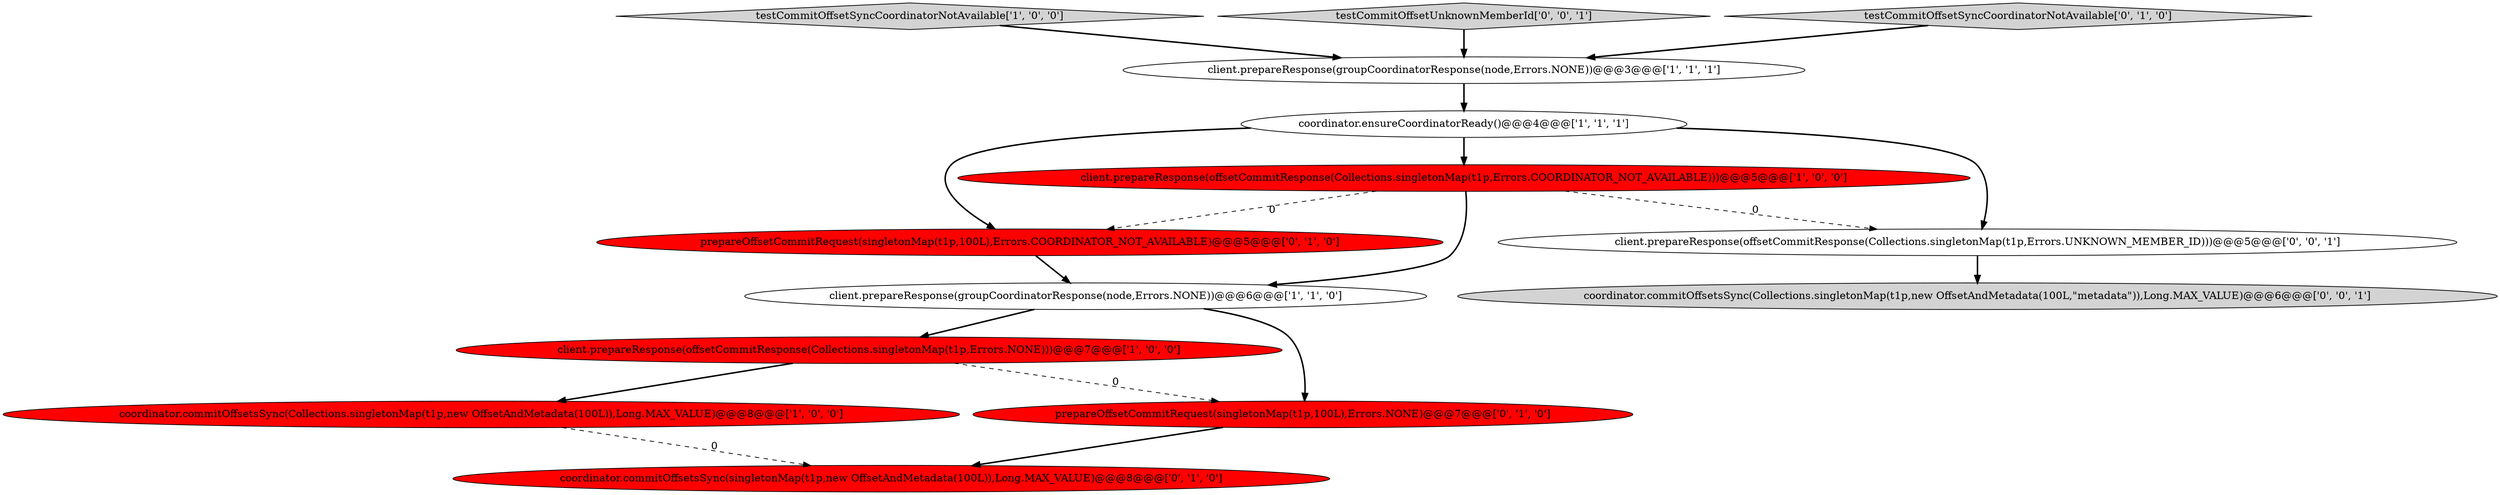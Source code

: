 digraph {
3 [style = filled, label = "testCommitOffsetSyncCoordinatorNotAvailable['1', '0', '0']", fillcolor = lightgray, shape = diamond image = "AAA0AAABBB1BBB"];
13 [style = filled, label = "testCommitOffsetUnknownMemberId['0', '0', '1']", fillcolor = lightgray, shape = diamond image = "AAA0AAABBB3BBB"];
10 [style = filled, label = "testCommitOffsetSyncCoordinatorNotAvailable['0', '1', '0']", fillcolor = lightgray, shape = diamond image = "AAA0AAABBB2BBB"];
2 [style = filled, label = "client.prepareResponse(offsetCommitResponse(Collections.singletonMap(t1p,Errors.NONE)))@@@7@@@['1', '0', '0']", fillcolor = red, shape = ellipse image = "AAA1AAABBB1BBB"];
8 [style = filled, label = "prepareOffsetCommitRequest(singletonMap(t1p,100L),Errors.NONE)@@@7@@@['0', '1', '0']", fillcolor = red, shape = ellipse image = "AAA1AAABBB2BBB"];
0 [style = filled, label = "coordinator.commitOffsetsSync(Collections.singletonMap(t1p,new OffsetAndMetadata(100L)),Long.MAX_VALUE)@@@8@@@['1', '0', '0']", fillcolor = red, shape = ellipse image = "AAA1AAABBB1BBB"];
5 [style = filled, label = "client.prepareResponse(groupCoordinatorResponse(node,Errors.NONE))@@@3@@@['1', '1', '1']", fillcolor = white, shape = ellipse image = "AAA0AAABBB1BBB"];
9 [style = filled, label = "prepareOffsetCommitRequest(singletonMap(t1p,100L),Errors.COORDINATOR_NOT_AVAILABLE)@@@5@@@['0', '1', '0']", fillcolor = red, shape = ellipse image = "AAA1AAABBB2BBB"];
1 [style = filled, label = "client.prepareResponse(groupCoordinatorResponse(node,Errors.NONE))@@@6@@@['1', '1', '0']", fillcolor = white, shape = ellipse image = "AAA0AAABBB1BBB"];
12 [style = filled, label = "client.prepareResponse(offsetCommitResponse(Collections.singletonMap(t1p,Errors.UNKNOWN_MEMBER_ID)))@@@5@@@['0', '0', '1']", fillcolor = white, shape = ellipse image = "AAA0AAABBB3BBB"];
6 [style = filled, label = "coordinator.ensureCoordinatorReady()@@@4@@@['1', '1', '1']", fillcolor = white, shape = ellipse image = "AAA0AAABBB1BBB"];
4 [style = filled, label = "client.prepareResponse(offsetCommitResponse(Collections.singletonMap(t1p,Errors.COORDINATOR_NOT_AVAILABLE)))@@@5@@@['1', '0', '0']", fillcolor = red, shape = ellipse image = "AAA1AAABBB1BBB"];
7 [style = filled, label = "coordinator.commitOffsetsSync(singletonMap(t1p,new OffsetAndMetadata(100L)),Long.MAX_VALUE)@@@8@@@['0', '1', '0']", fillcolor = red, shape = ellipse image = "AAA1AAABBB2BBB"];
11 [style = filled, label = "coordinator.commitOffsetsSync(Collections.singletonMap(t1p,new OffsetAndMetadata(100L,\"metadata\")),Long.MAX_VALUE)@@@6@@@['0', '0', '1']", fillcolor = lightgray, shape = ellipse image = "AAA0AAABBB3BBB"];
13->5 [style = bold, label=""];
6->4 [style = bold, label=""];
4->9 [style = dashed, label="0"];
1->2 [style = bold, label=""];
2->0 [style = bold, label=""];
4->1 [style = bold, label=""];
3->5 [style = bold, label=""];
1->8 [style = bold, label=""];
10->5 [style = bold, label=""];
5->6 [style = bold, label=""];
6->9 [style = bold, label=""];
9->1 [style = bold, label=""];
0->7 [style = dashed, label="0"];
2->8 [style = dashed, label="0"];
8->7 [style = bold, label=""];
4->12 [style = dashed, label="0"];
12->11 [style = bold, label=""];
6->12 [style = bold, label=""];
}
